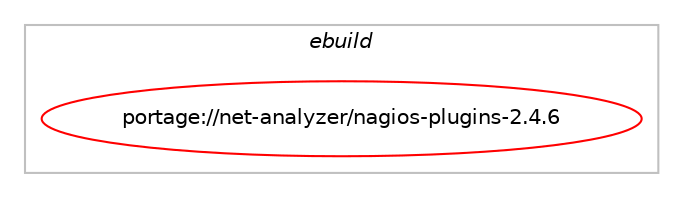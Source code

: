 digraph prolog {

# *************
# Graph options
# *************

newrank=true;
concentrate=true;
compound=true;
graph [rankdir=LR,fontname=Helvetica,fontsize=10,ranksep=1.5];#, ranksep=2.5, nodesep=0.2];
edge  [arrowhead=vee];
node  [fontname=Helvetica,fontsize=10];

# **********
# The ebuild
# **********

subgraph cluster_leftcol {
color=gray;
label=<<i>ebuild</i>>;
id [label="portage://net-analyzer/nagios-plugins-2.4.6", color=red, width=4, href="../net-analyzer/nagios-plugins-2.4.6.svg"];
}

# ****************
# The dependencies
# ****************

subgraph cluster_midcol {
color=gray;
label=<<i>dependencies</i>>;
subgraph cluster_compile {
fillcolor="#eeeeee";
style=filled;
label=<<i>compile</i>>;
# *** BEGIN UNKNOWN DEPENDENCY TYPE (TODO) ***
# id -> equal(use_conditional_group(positive,ldap,portage://net-analyzer/nagios-plugins-2.4.6,[package_dependency(portage://net-analyzer/nagios-plugins-2.4.6,install,no,net-nds,openldap,none,[,,],any_same_slot,[])]))
# *** END UNKNOWN DEPENDENCY TYPE (TODO) ***

# *** BEGIN UNKNOWN DEPENDENCY TYPE (TODO) ***
# id -> equal(use_conditional_group(positive,mysql,portage://net-analyzer/nagios-plugins-2.4.6,[package_dependency(portage://net-analyzer/nagios-plugins-2.4.6,install,no,dev-db,mysql-connector-c,none,[,,],any_same_slot,[])]))
# *** END UNKNOWN DEPENDENCY TYPE (TODO) ***

# *** BEGIN UNKNOWN DEPENDENCY TYPE (TODO) ***
# id -> equal(use_conditional_group(positive,postgres,portage://net-analyzer/nagios-plugins-2.4.6,[package_dependency(portage://net-analyzer/nagios-plugins-2.4.6,install,no,dev-db,postgresql,none,[,,],any_different_slot,[])]))
# *** END UNKNOWN DEPENDENCY TYPE (TODO) ***

# *** BEGIN UNKNOWN DEPENDENCY TYPE (TODO) ***
# id -> equal(use_conditional_group(positive,radius,portage://net-analyzer/nagios-plugins-2.4.6,[package_dependency(portage://net-analyzer/nagios-plugins-2.4.6,install,no,net-dialup,freeradius-client,none,[,,],[],[])]))
# *** END UNKNOWN DEPENDENCY TYPE (TODO) ***

# *** BEGIN UNKNOWN DEPENDENCY TYPE (TODO) ***
# id -> equal(use_conditional_group(positive,ssl,portage://net-analyzer/nagios-plugins-2.4.6,[package_dependency(portage://net-analyzer/nagios-plugins-2.4.6,install,no,dev-libs,openssl,none,[,,],[slot(0),equal],[])]))
# *** END UNKNOWN DEPENDENCY TYPE (TODO) ***

}
subgraph cluster_compileandrun {
fillcolor="#eeeeee";
style=filled;
label=<<i>compile and run</i>>;
}
subgraph cluster_run {
fillcolor="#eeeeee";
style=filled;
label=<<i>run</i>>;
# *** BEGIN UNKNOWN DEPENDENCY TYPE (TODO) ***
# id -> equal(use_conditional_group(positive,ldap,portage://net-analyzer/nagios-plugins-2.4.6,[package_dependency(portage://net-analyzer/nagios-plugins-2.4.6,run,no,net-nds,openldap,none,[,,],any_same_slot,[])]))
# *** END UNKNOWN DEPENDENCY TYPE (TODO) ***

# *** BEGIN UNKNOWN DEPENDENCY TYPE (TODO) ***
# id -> equal(use_conditional_group(positive,mysql,portage://net-analyzer/nagios-plugins-2.4.6,[package_dependency(portage://net-analyzer/nagios-plugins-2.4.6,run,no,dev-db,mysql-connector-c,none,[,,],any_same_slot,[])]))
# *** END UNKNOWN DEPENDENCY TYPE (TODO) ***

# *** BEGIN UNKNOWN DEPENDENCY TYPE (TODO) ***
# id -> equal(use_conditional_group(positive,nagios-dns,portage://net-analyzer/nagios-plugins-2.4.6,[package_dependency(portage://net-analyzer/nagios-plugins-2.4.6,run,no,net-dns,bind-tools,none,[,,],[],[])]))
# *** END UNKNOWN DEPENDENCY TYPE (TODO) ***

# *** BEGIN UNKNOWN DEPENDENCY TYPE (TODO) ***
# id -> equal(use_conditional_group(positive,nagios-game,portage://net-analyzer/nagios-plugins-2.4.6,[package_dependency(portage://net-analyzer/nagios-plugins-2.4.6,run,no,games-util,qstat,none,[,,],[],[])]))
# *** END UNKNOWN DEPENDENCY TYPE (TODO) ***

# *** BEGIN UNKNOWN DEPENDENCY TYPE (TODO) ***
# id -> equal(use_conditional_group(positive,nagios-ping,portage://net-analyzer/nagios-plugins-2.4.6,[package_dependency(portage://net-analyzer/nagios-plugins-2.4.6,run,no,net-analyzer,fping,none,[,,],[],[])]))
# *** END UNKNOWN DEPENDENCY TYPE (TODO) ***

# *** BEGIN UNKNOWN DEPENDENCY TYPE (TODO) ***
# id -> equal(use_conditional_group(positive,postgres,portage://net-analyzer/nagios-plugins-2.4.6,[package_dependency(portage://net-analyzer/nagios-plugins-2.4.6,run,no,dev-db,postgresql,none,[,,],any_different_slot,[])]))
# *** END UNKNOWN DEPENDENCY TYPE (TODO) ***

# *** BEGIN UNKNOWN DEPENDENCY TYPE (TODO) ***
# id -> equal(use_conditional_group(positive,radius,portage://net-analyzer/nagios-plugins-2.4.6,[package_dependency(portage://net-analyzer/nagios-plugins-2.4.6,run,no,net-dialup,freeradius-client,none,[,,],[],[])]))
# *** END UNKNOWN DEPENDENCY TYPE (TODO) ***

# *** BEGIN UNKNOWN DEPENDENCY TYPE (TODO) ***
# id -> equal(use_conditional_group(positive,samba,portage://net-analyzer/nagios-plugins-2.4.6,[package_dependency(portage://net-analyzer/nagios-plugins-2.4.6,run,no,net-fs,samba,none,[,,],[],[])]))
# *** END UNKNOWN DEPENDENCY TYPE (TODO) ***

# *** BEGIN UNKNOWN DEPENDENCY TYPE (TODO) ***
# id -> equal(use_conditional_group(positive,selinux,portage://net-analyzer/nagios-plugins-2.4.6,[package_dependency(portage://net-analyzer/nagios-plugins-2.4.6,run,no,sec-policy,selinux-nagios,none,[,,],[],[])]))
# *** END UNKNOWN DEPENDENCY TYPE (TODO) ***

# *** BEGIN UNKNOWN DEPENDENCY TYPE (TODO) ***
# id -> equal(use_conditional_group(positive,snmp,portage://net-analyzer/nagios-plugins-2.4.6,[package_dependency(portage://net-analyzer/nagios-plugins-2.4.6,run,no,dev-perl,Net-SNMP,none,[,,],[],[]),package_dependency(portage://net-analyzer/nagios-plugins-2.4.6,run,no,net-analyzer,net-snmp,none,[,,],[],[use(disable(minimal),none)])]))
# *** END UNKNOWN DEPENDENCY TYPE (TODO) ***

# *** BEGIN UNKNOWN DEPENDENCY TYPE (TODO) ***
# id -> equal(use_conditional_group(positive,ssh,portage://net-analyzer/nagios-plugins-2.4.6,[package_dependency(portage://net-analyzer/nagios-plugins-2.4.6,run,no,virtual,openssh,none,[,,],[],[])]))
# *** END UNKNOWN DEPENDENCY TYPE (TODO) ***

# *** BEGIN UNKNOWN DEPENDENCY TYPE (TODO) ***
# id -> equal(use_conditional_group(positive,ssl,portage://net-analyzer/nagios-plugins-2.4.6,[package_dependency(portage://net-analyzer/nagios-plugins-2.4.6,run,no,dev-libs,openssl,none,[,,],[slot(0),equal],[])]))
# *** END UNKNOWN DEPENDENCY TYPE (TODO) ***

# *** BEGIN UNKNOWN DEPENDENCY TYPE (TODO) ***
# id -> equal(package_dependency(portage://net-analyzer/nagios-plugins-2.4.6,run,no,dev-lang,perl,none,[,,],[],[]))
# *** END UNKNOWN DEPENDENCY TYPE (TODO) ***

# *** BEGIN UNKNOWN DEPENDENCY TYPE (TODO) ***
# id -> equal(package_dependency(portage://net-analyzer/nagios-plugins-2.4.6,run,weak,net-analyzer,monitoring-plugins,none,[,,],[],[]))
# *** END UNKNOWN DEPENDENCY TYPE (TODO) ***

}
}

# **************
# The candidates
# **************

subgraph cluster_choices {
rank=same;
color=gray;
label=<<i>candidates</i>>;

}

}
